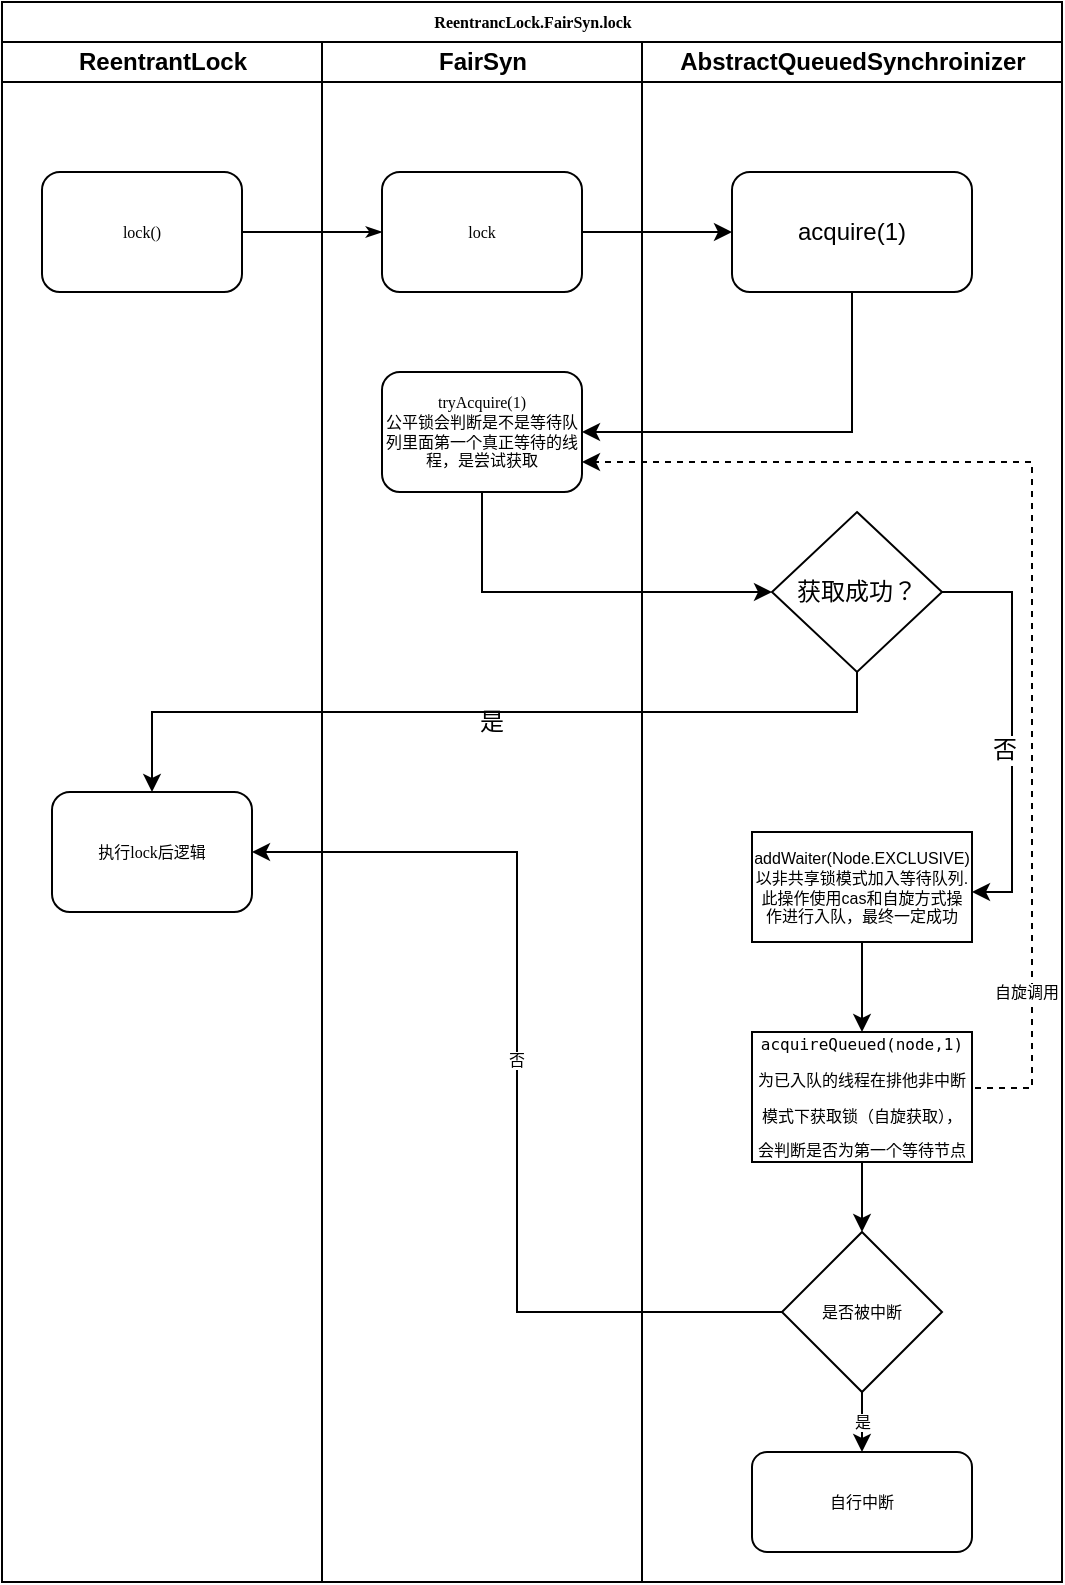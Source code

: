 <mxfile version="10.7.5" type="device"><diagram name="Page-1" id="74e2e168-ea6b-b213-b513-2b3c1d86103e"><mxGraphModel dx="918" dy="682" grid="1" gridSize="10" guides="1" tooltips="1" connect="1" arrows="1" fold="1" page="1" pageScale="1" pageWidth="1100" pageHeight="850" background="#ffffff" math="0" shadow="0"><root><mxCell id="0"/><mxCell id="1" parent="0"/><mxCell id="77e6c97f196da883-1" value="ReentrancLock.FairSyn.lock" style="swimlane;html=1;childLayout=stackLayout;startSize=20;rounded=0;shadow=0;labelBackgroundColor=none;strokeColor=#000000;strokeWidth=1;fillColor=#ffffff;fontFamily=Verdana;fontSize=8;fontColor=#000000;align=center;" parent="1" vertex="1"><mxGeometry x="195" y="35" width="530" height="790" as="geometry"/></mxCell><mxCell id="77e6c97f196da883-2" value="ReentrantLock" style="swimlane;html=1;startSize=20;" parent="77e6c97f196da883-1" vertex="1"><mxGeometry y="20" width="160" height="770" as="geometry"/></mxCell><mxCell id="77e6c97f196da883-8" value="lock()" style="rounded=1;whiteSpace=wrap;html=1;shadow=0;labelBackgroundColor=none;strokeColor=#000000;strokeWidth=1;fillColor=#ffffff;fontFamily=Verdana;fontSize=8;fontColor=#000000;align=center;" parent="77e6c97f196da883-2" vertex="1"><mxGeometry x="20" y="65" width="100" height="60" as="geometry"/></mxCell><mxCell id="UN0acR7SBblToNFz_eeV-16" value="执行lock后逻辑" style="rounded=1;whiteSpace=wrap;html=1;shadow=0;labelBackgroundColor=none;strokeColor=#000000;strokeWidth=1;fillColor=#ffffff;fontFamily=Verdana;fontSize=8;fontColor=#000000;align=center;" parent="77e6c97f196da883-2" vertex="1"><mxGeometry x="25" y="375" width="100" height="60" as="geometry"/></mxCell><mxCell id="77e6c97f196da883-26" style="edgeStyle=orthogonalEdgeStyle;rounded=1;html=1;labelBackgroundColor=none;startArrow=none;startFill=0;startSize=5;endArrow=classicThin;endFill=1;endSize=5;jettySize=auto;orthogonalLoop=1;strokeColor=#000000;strokeWidth=1;fontFamily=Verdana;fontSize=8;fontColor=#000000;" parent="77e6c97f196da883-1" source="77e6c97f196da883-8" target="77e6c97f196da883-11" edge="1"><mxGeometry relative="1" as="geometry"/></mxCell><mxCell id="77e6c97f196da883-3" value="FairSyn" style="swimlane;html=1;startSize=20;" parent="77e6c97f196da883-1" vertex="1"><mxGeometry x="160" y="20" width="160" height="770" as="geometry"/></mxCell><mxCell id="77e6c97f196da883-11" value="lock" style="rounded=1;whiteSpace=wrap;html=1;shadow=0;labelBackgroundColor=none;strokeColor=#000000;strokeWidth=1;fillColor=#ffffff;fontFamily=Verdana;fontSize=8;fontColor=#000000;align=center;" parent="77e6c97f196da883-3" vertex="1"><mxGeometry x="30" y="65" width="100" height="60" as="geometry"/></mxCell><mxCell id="UN0acR7SBblToNFz_eeV-1" value="tryAcquire(1)&lt;br&gt;公平锁会判断是不是等待队列里面第一个真正等待的线程，是尝试获取&lt;br&gt;" style="rounded=1;whiteSpace=wrap;html=1;shadow=0;labelBackgroundColor=none;strokeColor=#000000;strokeWidth=1;fillColor=#ffffff;fontFamily=Verdana;fontSize=8;fontColor=#000000;align=center;" parent="77e6c97f196da883-3" vertex="1"><mxGeometry x="30" y="165" width="100" height="60" as="geometry"/></mxCell><mxCell id="77e6c97f196da883-4" value="AbstractQueuedSynchroinizer&lt;br&gt;" style="swimlane;html=1;startSize=20;" parent="77e6c97f196da883-1" vertex="1"><mxGeometry x="320" y="20" width="210" height="770" as="geometry"/></mxCell><mxCell id="UN0acR7SBblToNFz_eeV-4" value="acquire(1)" style="rounded=1;whiteSpace=wrap;html=1;" parent="77e6c97f196da883-4" vertex="1"><mxGeometry x="45" y="65" width="120" height="60" as="geometry"/></mxCell><mxCell id="UN0acR7SBblToNFz_eeV-9" value="获取成功？" style="rhombus;whiteSpace=wrap;html=1;" parent="77e6c97f196da883-4" vertex="1"><mxGeometry x="65" y="235" width="85" height="80" as="geometry"/></mxCell><mxCell id="UN0acR7SBblToNFz_eeV-27" value="" style="edgeStyle=orthogonalEdgeStyle;rounded=0;orthogonalLoop=1;jettySize=auto;html=1;fontSize=8;" parent="77e6c97f196da883-4" source="UN0acR7SBblToNFz_eeV-20" target="UN0acR7SBblToNFz_eeV-25" edge="1"><mxGeometry relative="1" as="geometry"/></mxCell><mxCell id="UN0acR7SBblToNFz_eeV-20" value="&lt;span style=&quot;font-size: 8px&quot;&gt;addWaiter(&lt;/span&gt;&lt;span style=&quot;font-size: 8px&quot;&gt;Node.&lt;/span&gt;&lt;span style=&quot;font-size: 8px&quot;&gt;EXCLUSIVE&lt;/span&gt;&lt;span style=&quot;font-size: 8px&quot;&gt;)&lt;/span&gt;&lt;span style=&quot;font-size: 8px&quot;&gt;以非共享锁模式加入等待队列.此操作使用cas和自旋方式操作进行入队，最终一定成功&lt;/span&gt;&lt;br style=&quot;font-size: 8px&quot;&gt;" style="rounded=0;whiteSpace=wrap;html=1;fontSize=8;" parent="77e6c97f196da883-4" vertex="1"><mxGeometry x="55" y="395" width="110" height="55" as="geometry"/></mxCell><mxCell id="UN0acR7SBblToNFz_eeV-29" value="" style="edgeStyle=orthogonalEdgeStyle;rounded=0;orthogonalLoop=1;jettySize=auto;html=1;fontSize=8;" parent="77e6c97f196da883-4" source="UN0acR7SBblToNFz_eeV-25" edge="1"><mxGeometry relative="1" as="geometry"><mxPoint x="110" y="595" as="targetPoint"/></mxGeometry></mxCell><mxCell id="UN0acR7SBblToNFz_eeV-25" value="&lt;pre style=&quot;font-size: 8px&quot;&gt;&lt;pre&gt;acquireQueued(node,1)&lt;/pre&gt;&lt;pre&gt;为已入队的线程在排他非中断&lt;/pre&gt;&lt;pre&gt;模式下获取锁（自旋获取），&lt;/pre&gt;&lt;pre&gt;会判断是否为第一个等待节点&lt;/pre&gt;&lt;/pre&gt;" style="rounded=0;whiteSpace=wrap;html=1;fontSize=8;" parent="77e6c97f196da883-4" vertex="1"><mxGeometry x="55" y="495" width="110" height="65" as="geometry"/></mxCell><mxCell id="UN0acR7SBblToNFz_eeV-30" value="是否被中断" style="rhombus;whiteSpace=wrap;html=1;fontSize=8;" parent="77e6c97f196da883-4" vertex="1"><mxGeometry x="70" y="595" width="80" height="80" as="geometry"/></mxCell><mxCell id="UN0acR7SBblToNFz_eeV-34" value="自行中断" style="rounded=1;whiteSpace=wrap;html=1;fontSize=8;" parent="77e6c97f196da883-4" vertex="1"><mxGeometry x="55" y="705" width="110" height="50" as="geometry"/></mxCell><mxCell id="UN0acR7SBblToNFz_eeV-33" value="是" style="edgeStyle=orthogonalEdgeStyle;rounded=0;orthogonalLoop=1;jettySize=auto;html=1;fontSize=8;entryX=0.5;entryY=0;entryDx=0;entryDy=0;" parent="77e6c97f196da883-4" source="UN0acR7SBblToNFz_eeV-30" target="UN0acR7SBblToNFz_eeV-34" edge="1"><mxGeometry relative="1" as="geometry"><mxPoint x="110" y="725" as="targetPoint"/></mxGeometry></mxCell><mxCell id="UN0acR7SBblToNFz_eeV-7" style="edgeStyle=orthogonalEdgeStyle;rounded=0;orthogonalLoop=1;jettySize=auto;html=1;entryX=0;entryY=0.5;entryDx=0;entryDy=0;" parent="77e6c97f196da883-1" source="77e6c97f196da883-11" target="UN0acR7SBblToNFz_eeV-4" edge="1"><mxGeometry relative="1" as="geometry"/></mxCell><mxCell id="UN0acR7SBblToNFz_eeV-8" style="edgeStyle=orthogonalEdgeStyle;rounded=0;orthogonalLoop=1;jettySize=auto;html=1;exitX=0.5;exitY=1;exitDx=0;exitDy=0;entryX=1;entryY=0.5;entryDx=0;entryDy=0;" parent="77e6c97f196da883-1" source="UN0acR7SBblToNFz_eeV-4" target="UN0acR7SBblToNFz_eeV-1" edge="1"><mxGeometry relative="1" as="geometry"/></mxCell><mxCell id="UN0acR7SBblToNFz_eeV-13" style="edgeStyle=orthogonalEdgeStyle;rounded=0;orthogonalLoop=1;jettySize=auto;html=1;entryX=0;entryY=0.5;entryDx=0;entryDy=0;" parent="77e6c97f196da883-1" source="UN0acR7SBblToNFz_eeV-1" target="UN0acR7SBblToNFz_eeV-9" edge="1"><mxGeometry relative="1" as="geometry"><Array as="points"><mxPoint x="240" y="295"/></Array></mxGeometry></mxCell><mxCell id="UN0acR7SBblToNFz_eeV-17" style="edgeStyle=orthogonalEdgeStyle;rounded=0;orthogonalLoop=1;jettySize=auto;html=1;" parent="77e6c97f196da883-1" source="UN0acR7SBblToNFz_eeV-9" target="UN0acR7SBblToNFz_eeV-16" edge="1"><mxGeometry relative="1" as="geometry"><Array as="points"><mxPoint x="75" y="355"/></Array></mxGeometry></mxCell><mxCell id="UN0acR7SBblToNFz_eeV-19" value="" style="edgeStyle=orthogonalEdgeStyle;rounded=0;orthogonalLoop=1;jettySize=auto;html=1;" parent="77e6c97f196da883-1" source="UN0acR7SBblToNFz_eeV-9" edge="1"><mxGeometry relative="1" as="geometry"><mxPoint x="485" y="445" as="targetPoint"/><Array as="points"><mxPoint x="505" y="295"/><mxPoint x="505" y="445"/></Array></mxGeometry></mxCell><mxCell id="UN0acR7SBblToNFz_eeV-21" value="否" style="text;html=1;resizable=0;points=[];align=center;verticalAlign=middle;labelBackgroundColor=#ffffff;" parent="UN0acR7SBblToNFz_eeV-19" vertex="1" connectable="0"><mxGeometry x="0.112" y="-4" relative="1" as="geometry"><mxPoint as="offset"/></mxGeometry></mxCell><mxCell id="UN0acR7SBblToNFz_eeV-36" style="edgeStyle=orthogonalEdgeStyle;rounded=0;orthogonalLoop=1;jettySize=auto;html=1;entryX=1;entryY=0.5;entryDx=0;entryDy=0;fontSize=8;" parent="77e6c97f196da883-1" source="UN0acR7SBblToNFz_eeV-30" target="UN0acR7SBblToNFz_eeV-16" edge="1"><mxGeometry relative="1" as="geometry"/></mxCell><mxCell id="UN0acR7SBblToNFz_eeV-37" value="否" style="text;html=1;resizable=0;points=[];align=center;verticalAlign=middle;labelBackgroundColor=#ffffff;fontSize=8;" parent="UN0acR7SBblToNFz_eeV-36" vertex="1" connectable="0"><mxGeometry x="0.046" y="1" relative="1" as="geometry"><mxPoint as="offset"/></mxGeometry></mxCell><mxCell id="UN0acR7SBblToNFz_eeV-40" style="edgeStyle=orthogonalEdgeStyle;rounded=0;orthogonalLoop=1;jettySize=auto;html=1;exitX=1;exitY=0.5;exitDx=0;exitDy=0;entryX=1;entryY=0.75;entryDx=0;entryDy=0;fontSize=8;dashed=1;" parent="77e6c97f196da883-1" source="UN0acR7SBblToNFz_eeV-25" target="UN0acR7SBblToNFz_eeV-1" edge="1"><mxGeometry relative="1" as="geometry"><Array as="points"><mxPoint x="515" y="543"/><mxPoint x="515" y="230"/></Array></mxGeometry></mxCell><mxCell id="UN0acR7SBblToNFz_eeV-41" value="自旋调用&lt;br&gt;" style="text;html=1;resizable=0;points=[];align=center;verticalAlign=middle;labelBackgroundColor=#ffffff;fontSize=8;" parent="UN0acR7SBblToNFz_eeV-40" vertex="1" connectable="0"><mxGeometry x="-0.711" y="3" relative="1" as="geometry"><mxPoint as="offset"/></mxGeometry></mxCell><mxCell id="UN0acR7SBblToNFz_eeV-18" value="是" style="text;html=1;resizable=0;points=[];autosize=1;align=left;verticalAlign=top;spacingTop=-4;" parent="1" vertex="1"><mxGeometry x="432" y="385" width="30" height="20" as="geometry"/></mxCell></root></mxGraphModel></diagram></mxfile>